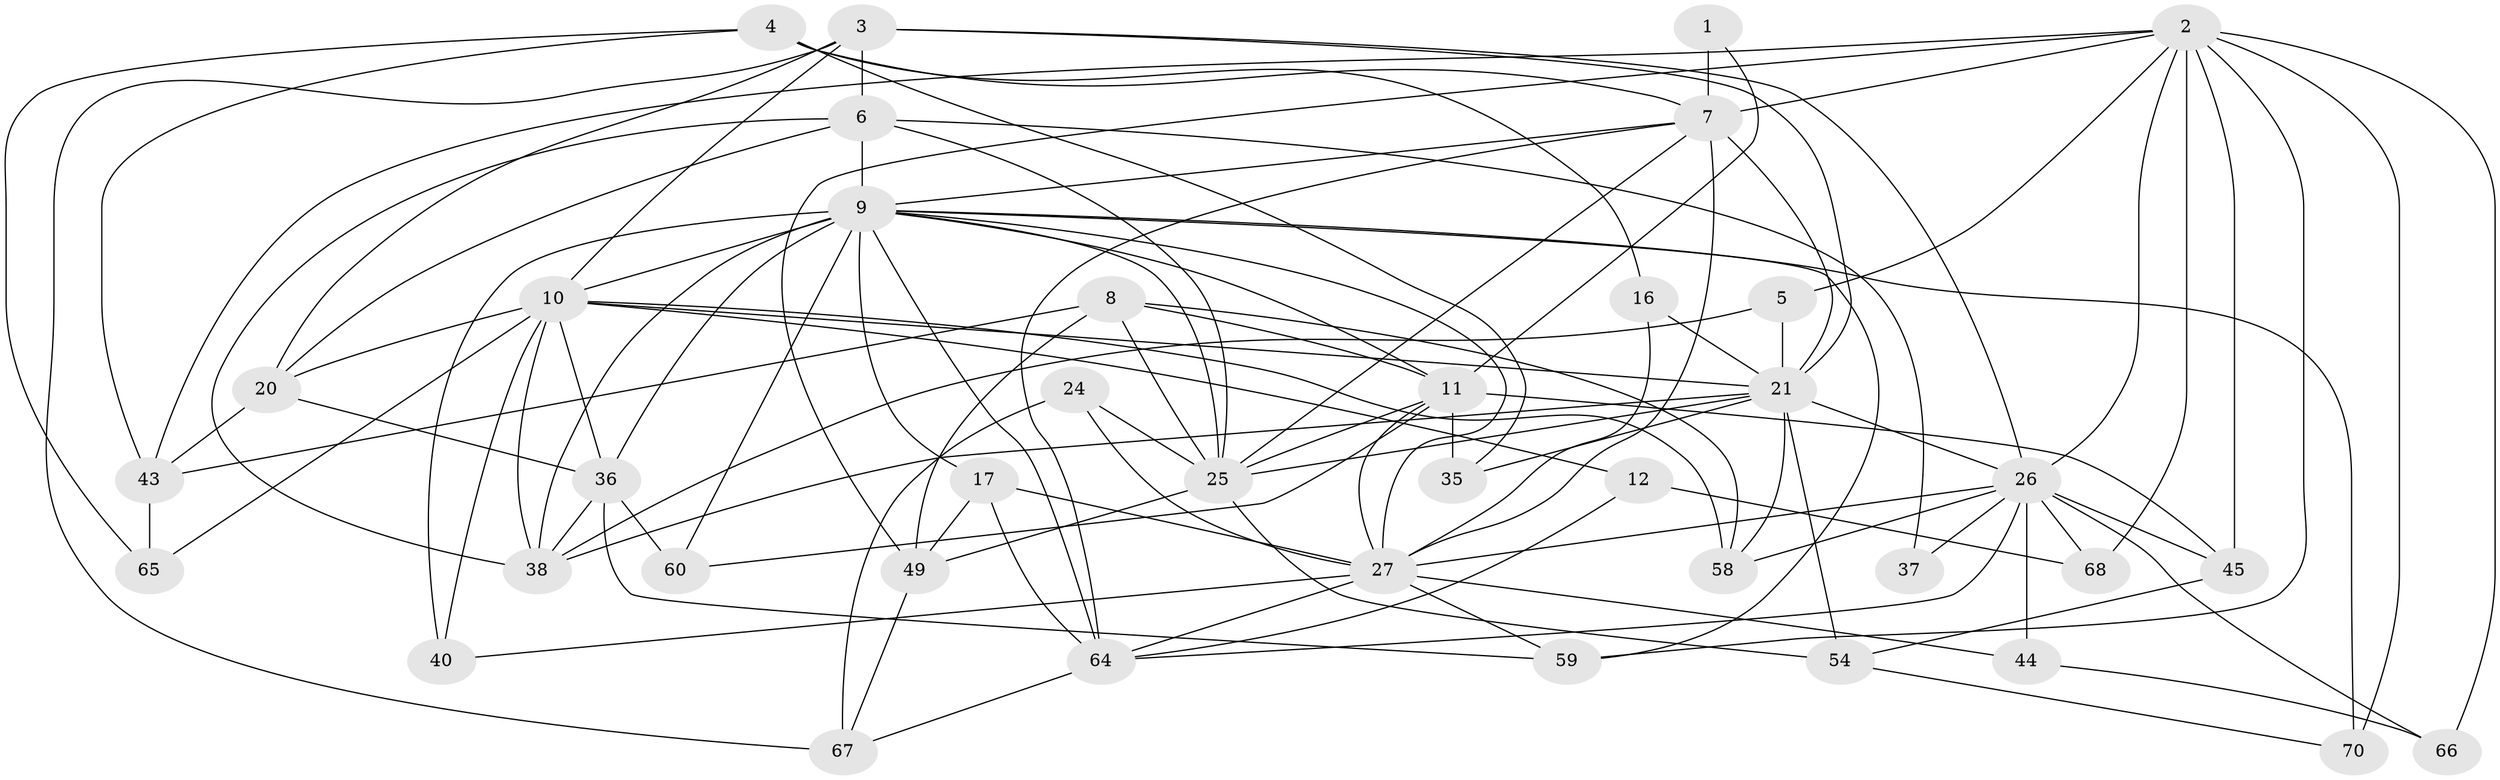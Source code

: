 // original degree distribution, {2: 0.0759493670886076, 3: 0.3670886075949367, 5: 0.17721518987341772, 4: 0.24050632911392406, 7: 0.06329113924050633, 6: 0.0759493670886076}
// Generated by graph-tools (version 1.1) at 2025/14/03/09/25 04:14:48]
// undirected, 39 vertices, 106 edges
graph export_dot {
graph [start="1"]
  node [color=gray90,style=filled];
  1 [super="+23"];
  2 [super="+22"];
  3 [super="+57"];
  4 [super="+14"];
  5 [super="+30"];
  6 [super="+33"];
  7 [super="+39"];
  8 [super="+15"];
  9 [super="+41+50+19"];
  10 [super="+13+47"];
  11 [super="+18"];
  12;
  16;
  17;
  20 [super="+72"];
  21 [super="+34+51"];
  24;
  25 [super="+42"];
  26 [super="+56+48"];
  27 [super="+32+28"];
  35;
  36 [super="+52+53"];
  37;
  38;
  40;
  43;
  44;
  45 [super="+76"];
  49 [super="+63"];
  54;
  58;
  59;
  60;
  64 [super="+74"];
  65;
  66;
  67;
  68;
  70 [super="+78"];
  1 -- 11;
  1 -- 7 [weight=2];
  2 -- 59;
  2 -- 26;
  2 -- 66;
  2 -- 68;
  2 -- 5;
  2 -- 70 [weight=2];
  2 -- 43;
  2 -- 45;
  2 -- 49;
  2 -- 7;
  3 -- 67;
  3 -- 6;
  3 -- 10;
  3 -- 20;
  3 -- 26;
  3 -- 21;
  4 -- 43;
  4 -- 16;
  4 -- 65;
  4 -- 35;
  4 -- 7;
  5 -- 38;
  5 -- 21;
  6 -- 38;
  6 -- 37;
  6 -- 25;
  6 -- 20;
  6 -- 9;
  7 -- 25;
  7 -- 64;
  7 -- 21;
  7 -- 9;
  7 -- 27;
  8 -- 49 [weight=2];
  8 -- 58;
  8 -- 43;
  8 -- 11;
  8 -- 25;
  9 -- 36;
  9 -- 70;
  9 -- 40;
  9 -- 11;
  9 -- 25;
  9 -- 64;
  9 -- 17 [weight=2];
  9 -- 38;
  9 -- 10 [weight=2];
  9 -- 27 [weight=2];
  9 -- 59;
  9 -- 60;
  10 -- 65;
  10 -- 38;
  10 -- 12;
  10 -- 58;
  10 -- 20;
  10 -- 40;
  10 -- 36;
  10 -- 21 [weight=2];
  11 -- 35;
  11 -- 25;
  11 -- 60;
  11 -- 45;
  11 -- 27;
  12 -- 68;
  12 -- 64;
  16 -- 27;
  16 -- 21;
  17 -- 49;
  17 -- 64;
  17 -- 27;
  20 -- 43;
  20 -- 36;
  21 -- 54 [weight=2];
  21 -- 38;
  21 -- 35;
  21 -- 58;
  21 -- 25;
  21 -- 26;
  24 -- 67;
  24 -- 27;
  24 -- 25;
  25 -- 49;
  25 -- 54;
  26 -- 64;
  26 -- 37;
  26 -- 58;
  26 -- 68;
  26 -- 66;
  26 -- 44;
  26 -- 45;
  26 -- 27;
  27 -- 44;
  27 -- 59;
  27 -- 64;
  27 -- 40;
  36 -- 38;
  36 -- 59;
  36 -- 60;
  43 -- 65;
  44 -- 66;
  45 -- 54;
  49 -- 67;
  54 -- 70;
  64 -- 67;
}
